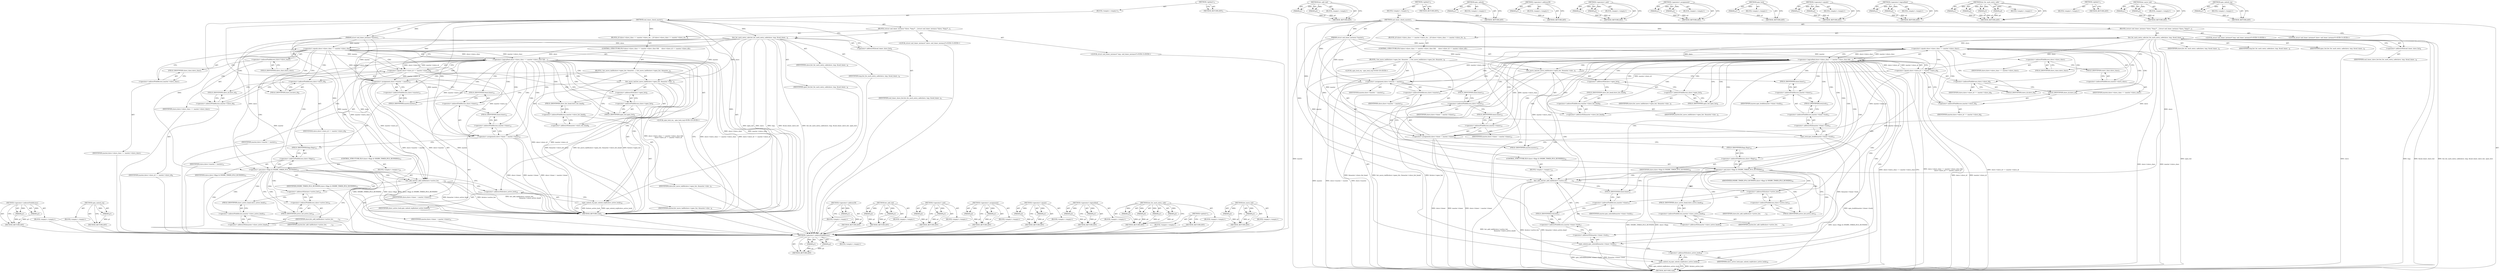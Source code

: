 digraph "spin_unlock_irq" {
vulnerable_118 [label=<(METHOD,&lt;operator&gt;.indirectFieldAccess)>];
vulnerable_119 [label=<(PARAM,p1)>];
vulnerable_120 [label=<(PARAM,p2)>];
vulnerable_121 [label=<(BLOCK,&lt;empty&gt;,&lt;empty&gt;)>];
vulnerable_122 [label=<(METHOD_RETURN,ANY)>];
vulnerable_143 [label=<(METHOD,spin_unlock_irq)>];
vulnerable_144 [label=<(PARAM,p1)>];
vulnerable_145 [label=<(BLOCK,&lt;empty&gt;,&lt;empty&gt;)>];
vulnerable_146 [label=<(METHOD_RETURN,ANY)>];
vulnerable_6 [label=<(METHOD,&lt;global&gt;)<SUB>1</SUB>>];
vulnerable_7 [label=<(BLOCK,&lt;empty&gt;,&lt;empty&gt;)<SUB>1</SUB>>];
vulnerable_8 [label=<(METHOD,snd_timer_check_master)<SUB>1</SUB>>];
vulnerable_9 [label=<(PARAM,struct snd_timer_instance *master)<SUB>1</SUB>>];
vulnerable_10 [label=<(BLOCK,{
	struct snd_timer_instance *slave, *tmp;

	/*...,{
	struct snd_timer_instance *slave, *tmp;

	/*...)<SUB>2</SUB>>];
vulnerable_11 [label="<(LOCAL,struct snd_timer_instance* slave: snd_timer_instance*)<SUB>3</SUB>>"];
vulnerable_12 [label="<(LOCAL,struct snd_timer_instance* tmp: snd_timer_instance*)<SUB>3</SUB>>"];
vulnerable_13 [label=<(list_for_each_entry_safe,list_for_each_entry_safe(slave, tmp, &amp;snd_timer...)<SUB>6</SUB>>];
vulnerable_14 [label=<(IDENTIFIER,slave,list_for_each_entry_safe(slave, tmp, &amp;snd_timer...)<SUB>6</SUB>>];
vulnerable_15 [label=<(IDENTIFIER,tmp,list_for_each_entry_safe(slave, tmp, &amp;snd_timer...)<SUB>6</SUB>>];
vulnerable_16 [label=<(&lt;operator&gt;.addressOf,&amp;snd_timer_slave_list)<SUB>6</SUB>>];
vulnerable_17 [label=<(IDENTIFIER,snd_timer_slave_list,list_for_each_entry_safe(slave, tmp, &amp;snd_timer...)<SUB>6</SUB>>];
vulnerable_18 [label=<(IDENTIFIER,open_list,list_for_each_entry_safe(slave, tmp, &amp;snd_timer...)<SUB>6</SUB>>];
vulnerable_19 [label=<(BLOCK,{
		if (slave-&gt;slave_class == master-&gt;slave_cla...,{
		if (slave-&gt;slave_class == master-&gt;slave_cla...)<SUB>6</SUB>>];
vulnerable_20 [label=<(CONTROL_STRUCTURE,IF,if (slave-&gt;slave_class == master-&gt;slave_class &amp;&amp;
 		    slave-&gt;slave_id == master-&gt;slave_id))<SUB>7</SUB>>];
vulnerable_21 [label=<(&lt;operator&gt;.logicalAnd,slave-&gt;slave_class == master-&gt;slave_class &amp;&amp;
 	...)<SUB>7</SUB>>];
vulnerable_22 [label=<(&lt;operator&gt;.equals,slave-&gt;slave_class == master-&gt;slave_class)<SUB>7</SUB>>];
vulnerable_23 [label=<(&lt;operator&gt;.indirectFieldAccess,slave-&gt;slave_class)<SUB>7</SUB>>];
vulnerable_24 [label=<(IDENTIFIER,slave,slave-&gt;slave_class == master-&gt;slave_class)<SUB>7</SUB>>];
vulnerable_25 [label=<(FIELD_IDENTIFIER,slave_class,slave_class)<SUB>7</SUB>>];
vulnerable_26 [label=<(&lt;operator&gt;.indirectFieldAccess,master-&gt;slave_class)<SUB>7</SUB>>];
vulnerable_27 [label=<(IDENTIFIER,master,slave-&gt;slave_class == master-&gt;slave_class)<SUB>7</SUB>>];
vulnerable_28 [label=<(FIELD_IDENTIFIER,slave_class,slave_class)<SUB>7</SUB>>];
vulnerable_29 [label=<(&lt;operator&gt;.equals,slave-&gt;slave_id == master-&gt;slave_id)<SUB>8</SUB>>];
vulnerable_30 [label=<(&lt;operator&gt;.indirectFieldAccess,slave-&gt;slave_id)<SUB>8</SUB>>];
vulnerable_31 [label=<(IDENTIFIER,slave,slave-&gt;slave_id == master-&gt;slave_id)<SUB>8</SUB>>];
vulnerable_32 [label=<(FIELD_IDENTIFIER,slave_id,slave_id)<SUB>8</SUB>>];
vulnerable_33 [label=<(&lt;operator&gt;.indirectFieldAccess,master-&gt;slave_id)<SUB>8</SUB>>];
vulnerable_34 [label=<(IDENTIFIER,master,slave-&gt;slave_id == master-&gt;slave_id)<SUB>8</SUB>>];
vulnerable_35 [label=<(FIELD_IDENTIFIER,slave_id,slave_id)<SUB>8</SUB>>];
vulnerable_36 [label=<(BLOCK,{
 			list_move_tail(&amp;slave-&gt;open_list, &amp;master...,{
 			list_move_tail(&amp;slave-&gt;open_list, &amp;master...)<SUB>8</SUB>>];
vulnerable_37 [label=<(list_move_tail,list_move_tail(&amp;slave-&gt;open_list, &amp;master-&gt;slav...)<SUB>9</SUB>>];
vulnerable_38 [label=<(&lt;operator&gt;.addressOf,&amp;slave-&gt;open_list)<SUB>9</SUB>>];
vulnerable_39 [label=<(&lt;operator&gt;.indirectFieldAccess,slave-&gt;open_list)<SUB>9</SUB>>];
vulnerable_40 [label=<(IDENTIFIER,slave,list_move_tail(&amp;slave-&gt;open_list, &amp;master-&gt;slav...)<SUB>9</SUB>>];
vulnerable_41 [label=<(FIELD_IDENTIFIER,open_list,open_list)<SUB>9</SUB>>];
vulnerable_42 [label=<(&lt;operator&gt;.addressOf,&amp;master-&gt;slave_list_head)<SUB>9</SUB>>];
vulnerable_43 [label=<(&lt;operator&gt;.indirectFieldAccess,master-&gt;slave_list_head)<SUB>9</SUB>>];
vulnerable_44 [label=<(IDENTIFIER,master,list_move_tail(&amp;slave-&gt;open_list, &amp;master-&gt;slav...)<SUB>9</SUB>>];
vulnerable_45 [label=<(FIELD_IDENTIFIER,slave_list_head,slave_list_head)<SUB>9</SUB>>];
vulnerable_46 [label="<(LOCAL,spin_lock_irq : spin_lock_irq)<SUB>10</SUB>>"];
vulnerable_47 [label=<(&lt;operator&gt;.assignment,slave-&gt;master = master)<SUB>11</SUB>>];
vulnerable_48 [label=<(&lt;operator&gt;.indirectFieldAccess,slave-&gt;master)<SUB>11</SUB>>];
vulnerable_49 [label=<(IDENTIFIER,slave,slave-&gt;master = master)<SUB>11</SUB>>];
vulnerable_50 [label=<(FIELD_IDENTIFIER,master,master)<SUB>11</SUB>>];
vulnerable_51 [label=<(IDENTIFIER,master,slave-&gt;master = master)<SUB>11</SUB>>];
vulnerable_52 [label=<(&lt;operator&gt;.assignment,slave-&gt;timer = master-&gt;timer)<SUB>12</SUB>>];
vulnerable_53 [label=<(&lt;operator&gt;.indirectFieldAccess,slave-&gt;timer)<SUB>12</SUB>>];
vulnerable_54 [label=<(IDENTIFIER,slave,slave-&gt;timer = master-&gt;timer)<SUB>12</SUB>>];
vulnerable_55 [label=<(FIELD_IDENTIFIER,timer,timer)<SUB>12</SUB>>];
vulnerable_56 [label=<(&lt;operator&gt;.indirectFieldAccess,master-&gt;timer)<SUB>12</SUB>>];
vulnerable_57 [label=<(IDENTIFIER,master,slave-&gt;timer = master-&gt;timer)<SUB>12</SUB>>];
vulnerable_58 [label=<(FIELD_IDENTIFIER,timer,timer)<SUB>12</SUB>>];
vulnerable_59 [label=<(CONTROL_STRUCTURE,IF,if (slave-&gt;flags &amp; SNDRV_TIMER_IFLG_RUNNING))<SUB>13</SUB>>];
vulnerable_60 [label=<(&lt;operator&gt;.and,slave-&gt;flags &amp; SNDRV_TIMER_IFLG_RUNNING)<SUB>13</SUB>>];
vulnerable_61 [label=<(&lt;operator&gt;.indirectFieldAccess,slave-&gt;flags)<SUB>13</SUB>>];
vulnerable_62 [label=<(IDENTIFIER,slave,slave-&gt;flags &amp; SNDRV_TIMER_IFLG_RUNNING)<SUB>13</SUB>>];
vulnerable_63 [label=<(FIELD_IDENTIFIER,flags,flags)<SUB>13</SUB>>];
vulnerable_64 [label=<(IDENTIFIER,SNDRV_TIMER_IFLG_RUNNING,slave-&gt;flags &amp; SNDRV_TIMER_IFLG_RUNNING)<SUB>13</SUB>>];
vulnerable_65 [label=<(BLOCK,&lt;empty&gt;,&lt;empty&gt;)<SUB>14</SUB>>];
vulnerable_66 [label=<(list_add_tail,list_add_tail(&amp;slave-&gt;active_list,
 					      ...)<SUB>14</SUB>>];
vulnerable_67 [label=<(&lt;operator&gt;.addressOf,&amp;slave-&gt;active_list)<SUB>14</SUB>>];
vulnerable_68 [label=<(&lt;operator&gt;.indirectFieldAccess,slave-&gt;active_list)<SUB>14</SUB>>];
vulnerable_69 [label=<(IDENTIFIER,slave,list_add_tail(&amp;slave-&gt;active_list,
 					      ...)<SUB>14</SUB>>];
vulnerable_70 [label=<(FIELD_IDENTIFIER,active_list,active_list)<SUB>14</SUB>>];
vulnerable_71 [label=<(&lt;operator&gt;.addressOf,&amp;master-&gt;slave_active_head)<SUB>15</SUB>>];
vulnerable_72 [label=<(&lt;operator&gt;.indirectFieldAccess,master-&gt;slave_active_head)<SUB>15</SUB>>];
vulnerable_73 [label=<(IDENTIFIER,master,list_add_tail(&amp;slave-&gt;active_list,
 					      ...)<SUB>15</SUB>>];
vulnerable_74 [label=<(FIELD_IDENTIFIER,slave_active_head,slave_active_head)<SUB>15</SUB>>];
vulnerable_75 [label=<(spin_unlock_irq,spin_unlock_irq(&amp;slave_active_lock))<SUB>16</SUB>>];
vulnerable_76 [label=<(&lt;operator&gt;.addressOf,&amp;slave_active_lock)<SUB>16</SUB>>];
vulnerable_77 [label=<(IDENTIFIER,slave_active_lock,spin_unlock_irq(&amp;slave_active_lock))<SUB>16</SUB>>];
vulnerable_78 [label=<(METHOD_RETURN,void)<SUB>1</SUB>>];
vulnerable_80 [label=<(METHOD_RETURN,ANY)<SUB>1</SUB>>];
vulnerable_104 [label=<(METHOD,&lt;operator&gt;.addressOf)>];
vulnerable_105 [label=<(PARAM,p1)>];
vulnerable_106 [label=<(BLOCK,&lt;empty&gt;,&lt;empty&gt;)>];
vulnerable_107 [label=<(METHOD_RETURN,ANY)>];
vulnerable_138 [label=<(METHOD,list_add_tail)>];
vulnerable_139 [label=<(PARAM,p1)>];
vulnerable_140 [label=<(PARAM,p2)>];
vulnerable_141 [label=<(BLOCK,&lt;empty&gt;,&lt;empty&gt;)>];
vulnerable_142 [label=<(METHOD_RETURN,ANY)>];
vulnerable_133 [label=<(METHOD,&lt;operator&gt;.and)>];
vulnerable_134 [label=<(PARAM,p1)>];
vulnerable_135 [label=<(PARAM,p2)>];
vulnerable_136 [label=<(BLOCK,&lt;empty&gt;,&lt;empty&gt;)>];
vulnerable_137 [label=<(METHOD_RETURN,ANY)>];
vulnerable_128 [label=<(METHOD,&lt;operator&gt;.assignment)>];
vulnerable_129 [label=<(PARAM,p1)>];
vulnerable_130 [label=<(PARAM,p2)>];
vulnerable_131 [label=<(BLOCK,&lt;empty&gt;,&lt;empty&gt;)>];
vulnerable_132 [label=<(METHOD_RETURN,ANY)>];
vulnerable_113 [label=<(METHOD,&lt;operator&gt;.equals)>];
vulnerable_114 [label=<(PARAM,p1)>];
vulnerable_115 [label=<(PARAM,p2)>];
vulnerable_116 [label=<(BLOCK,&lt;empty&gt;,&lt;empty&gt;)>];
vulnerable_117 [label=<(METHOD_RETURN,ANY)>];
vulnerable_108 [label=<(METHOD,&lt;operator&gt;.logicalAnd)>];
vulnerable_109 [label=<(PARAM,p1)>];
vulnerable_110 [label=<(PARAM,p2)>];
vulnerable_111 [label=<(BLOCK,&lt;empty&gt;,&lt;empty&gt;)>];
vulnerable_112 [label=<(METHOD_RETURN,ANY)>];
vulnerable_97 [label=<(METHOD,list_for_each_entry_safe)>];
vulnerable_98 [label=<(PARAM,p1)>];
vulnerable_99 [label=<(PARAM,p2)>];
vulnerable_100 [label=<(PARAM,p3)>];
vulnerable_101 [label=<(PARAM,p4)>];
vulnerable_102 [label=<(BLOCK,&lt;empty&gt;,&lt;empty&gt;)>];
vulnerable_103 [label=<(METHOD_RETURN,ANY)>];
vulnerable_91 [label=<(METHOD,&lt;global&gt;)<SUB>1</SUB>>];
vulnerable_92 [label=<(BLOCK,&lt;empty&gt;,&lt;empty&gt;)>];
vulnerable_93 [label=<(METHOD_RETURN,ANY)>];
vulnerable_123 [label=<(METHOD,list_move_tail)>];
vulnerable_124 [label=<(PARAM,p1)>];
vulnerable_125 [label=<(PARAM,p2)>];
vulnerable_126 [label=<(BLOCK,&lt;empty&gt;,&lt;empty&gt;)>];
vulnerable_127 [label=<(METHOD_RETURN,ANY)>];
fixed_132 [label=<(METHOD,&lt;operator&gt;.indirectFieldAccess)>];
fixed_133 [label=<(PARAM,p1)>];
fixed_134 [label=<(PARAM,p2)>];
fixed_135 [label=<(BLOCK,&lt;empty&gt;,&lt;empty&gt;)>];
fixed_136 [label=<(METHOD_RETURN,ANY)>];
fixed_156 [label=<(METHOD,list_add_tail)>];
fixed_157 [label=<(PARAM,p1)>];
fixed_158 [label=<(PARAM,p2)>];
fixed_159 [label=<(BLOCK,&lt;empty&gt;,&lt;empty&gt;)>];
fixed_160 [label=<(METHOD_RETURN,ANY)>];
fixed_6 [label=<(METHOD,&lt;global&gt;)<SUB>1</SUB>>];
fixed_7 [label=<(BLOCK,&lt;empty&gt;,&lt;empty&gt;)<SUB>1</SUB>>];
fixed_8 [label=<(METHOD,snd_timer_check_master)<SUB>1</SUB>>];
fixed_9 [label=<(PARAM,struct snd_timer_instance *master)<SUB>1</SUB>>];
fixed_10 [label=<(BLOCK,{
	struct snd_timer_instance *slave, *tmp;

	/*...,{
	struct snd_timer_instance *slave, *tmp;

	/*...)<SUB>2</SUB>>];
fixed_11 [label="<(LOCAL,struct snd_timer_instance* slave: snd_timer_instance*)<SUB>3</SUB>>"];
fixed_12 [label="<(LOCAL,struct snd_timer_instance* tmp: snd_timer_instance*)<SUB>3</SUB>>"];
fixed_13 [label=<(list_for_each_entry_safe,list_for_each_entry_safe(slave, tmp, &amp;snd_timer...)<SUB>6</SUB>>];
fixed_14 [label=<(IDENTIFIER,slave,list_for_each_entry_safe(slave, tmp, &amp;snd_timer...)<SUB>6</SUB>>];
fixed_15 [label=<(IDENTIFIER,tmp,list_for_each_entry_safe(slave, tmp, &amp;snd_timer...)<SUB>6</SUB>>];
fixed_16 [label=<(&lt;operator&gt;.addressOf,&amp;snd_timer_slave_list)<SUB>6</SUB>>];
fixed_17 [label=<(IDENTIFIER,snd_timer_slave_list,list_for_each_entry_safe(slave, tmp, &amp;snd_timer...)<SUB>6</SUB>>];
fixed_18 [label=<(IDENTIFIER,open_list,list_for_each_entry_safe(slave, tmp, &amp;snd_timer...)<SUB>6</SUB>>];
fixed_19 [label=<(BLOCK,{
		if (slave-&gt;slave_class == master-&gt;slave_cla...,{
		if (slave-&gt;slave_class == master-&gt;slave_cla...)<SUB>6</SUB>>];
fixed_20 [label=<(CONTROL_STRUCTURE,IF,if (slave-&gt;slave_class == master-&gt;slave_class &amp;&amp;
 		    slave-&gt;slave_id == master-&gt;slave_id))<SUB>7</SUB>>];
fixed_21 [label=<(&lt;operator&gt;.logicalAnd,slave-&gt;slave_class == master-&gt;slave_class &amp;&amp;
 	...)<SUB>7</SUB>>];
fixed_22 [label=<(&lt;operator&gt;.equals,slave-&gt;slave_class == master-&gt;slave_class)<SUB>7</SUB>>];
fixed_23 [label=<(&lt;operator&gt;.indirectFieldAccess,slave-&gt;slave_class)<SUB>7</SUB>>];
fixed_24 [label=<(IDENTIFIER,slave,slave-&gt;slave_class == master-&gt;slave_class)<SUB>7</SUB>>];
fixed_25 [label=<(FIELD_IDENTIFIER,slave_class,slave_class)<SUB>7</SUB>>];
fixed_26 [label=<(&lt;operator&gt;.indirectFieldAccess,master-&gt;slave_class)<SUB>7</SUB>>];
fixed_27 [label=<(IDENTIFIER,master,slave-&gt;slave_class == master-&gt;slave_class)<SUB>7</SUB>>];
fixed_28 [label=<(FIELD_IDENTIFIER,slave_class,slave_class)<SUB>7</SUB>>];
fixed_29 [label=<(&lt;operator&gt;.equals,slave-&gt;slave_id == master-&gt;slave_id)<SUB>8</SUB>>];
fixed_30 [label=<(&lt;operator&gt;.indirectFieldAccess,slave-&gt;slave_id)<SUB>8</SUB>>];
fixed_31 [label=<(IDENTIFIER,slave,slave-&gt;slave_id == master-&gt;slave_id)<SUB>8</SUB>>];
fixed_32 [label=<(FIELD_IDENTIFIER,slave_id,slave_id)<SUB>8</SUB>>];
fixed_33 [label=<(&lt;operator&gt;.indirectFieldAccess,master-&gt;slave_id)<SUB>8</SUB>>];
fixed_34 [label=<(IDENTIFIER,master,slave-&gt;slave_id == master-&gt;slave_id)<SUB>8</SUB>>];
fixed_35 [label=<(FIELD_IDENTIFIER,slave_id,slave_id)<SUB>8</SUB>>];
fixed_36 [label=<(BLOCK,{
 			list_move_tail(&amp;slave-&gt;open_list, &amp;master...,{
 			list_move_tail(&amp;slave-&gt;open_list, &amp;master...)<SUB>8</SUB>>];
fixed_37 [label=<(list_move_tail,list_move_tail(&amp;slave-&gt;open_list, &amp;master-&gt;slav...)<SUB>9</SUB>>];
fixed_38 [label=<(&lt;operator&gt;.addressOf,&amp;slave-&gt;open_list)<SUB>9</SUB>>];
fixed_39 [label=<(&lt;operator&gt;.indirectFieldAccess,slave-&gt;open_list)<SUB>9</SUB>>];
fixed_40 [label=<(IDENTIFIER,slave,list_move_tail(&amp;slave-&gt;open_list, &amp;master-&gt;slav...)<SUB>9</SUB>>];
fixed_41 [label=<(FIELD_IDENTIFIER,open_list,open_list)<SUB>9</SUB>>];
fixed_42 [label=<(&lt;operator&gt;.addressOf,&amp;master-&gt;slave_list_head)<SUB>9</SUB>>];
fixed_43 [label=<(&lt;operator&gt;.indirectFieldAccess,master-&gt;slave_list_head)<SUB>9</SUB>>];
fixed_44 [label=<(IDENTIFIER,master,list_move_tail(&amp;slave-&gt;open_list, &amp;master-&gt;slav...)<SUB>9</SUB>>];
fixed_45 [label=<(FIELD_IDENTIFIER,slave_list_head,slave_list_head)<SUB>9</SUB>>];
fixed_46 [label="<(LOCAL,spin_lock_irq : spin_lock_irq)<SUB>10</SUB>>"];
fixed_47 [label=<(spin_lock,spin_lock(&amp;master-&gt;timer-&gt;lock))<SUB>11</SUB>>];
fixed_48 [label=<(&lt;operator&gt;.addressOf,&amp;master-&gt;timer-&gt;lock)<SUB>11</SUB>>];
fixed_49 [label=<(&lt;operator&gt;.indirectFieldAccess,master-&gt;timer-&gt;lock)<SUB>11</SUB>>];
fixed_50 [label=<(&lt;operator&gt;.indirectFieldAccess,master-&gt;timer)<SUB>11</SUB>>];
fixed_51 [label=<(IDENTIFIER,master,spin_lock(&amp;master-&gt;timer-&gt;lock))<SUB>11</SUB>>];
fixed_52 [label=<(FIELD_IDENTIFIER,timer,timer)<SUB>11</SUB>>];
fixed_53 [label=<(FIELD_IDENTIFIER,lock,lock)<SUB>11</SUB>>];
fixed_54 [label=<(&lt;operator&gt;.assignment,slave-&gt;master = master)<SUB>12</SUB>>];
fixed_55 [label=<(&lt;operator&gt;.indirectFieldAccess,slave-&gt;master)<SUB>12</SUB>>];
fixed_56 [label=<(IDENTIFIER,slave,slave-&gt;master = master)<SUB>12</SUB>>];
fixed_57 [label=<(FIELD_IDENTIFIER,master,master)<SUB>12</SUB>>];
fixed_58 [label=<(IDENTIFIER,master,slave-&gt;master = master)<SUB>12</SUB>>];
fixed_59 [label=<(&lt;operator&gt;.assignment,slave-&gt;timer = master-&gt;timer)<SUB>13</SUB>>];
fixed_60 [label=<(&lt;operator&gt;.indirectFieldAccess,slave-&gt;timer)<SUB>13</SUB>>];
fixed_61 [label=<(IDENTIFIER,slave,slave-&gt;timer = master-&gt;timer)<SUB>13</SUB>>];
fixed_62 [label=<(FIELD_IDENTIFIER,timer,timer)<SUB>13</SUB>>];
fixed_63 [label=<(&lt;operator&gt;.indirectFieldAccess,master-&gt;timer)<SUB>13</SUB>>];
fixed_64 [label=<(IDENTIFIER,master,slave-&gt;timer = master-&gt;timer)<SUB>13</SUB>>];
fixed_65 [label=<(FIELD_IDENTIFIER,timer,timer)<SUB>13</SUB>>];
fixed_66 [label=<(CONTROL_STRUCTURE,IF,if (slave-&gt;flags &amp; SNDRV_TIMER_IFLG_RUNNING))<SUB>14</SUB>>];
fixed_67 [label=<(&lt;operator&gt;.and,slave-&gt;flags &amp; SNDRV_TIMER_IFLG_RUNNING)<SUB>14</SUB>>];
fixed_68 [label=<(&lt;operator&gt;.indirectFieldAccess,slave-&gt;flags)<SUB>14</SUB>>];
fixed_69 [label=<(IDENTIFIER,slave,slave-&gt;flags &amp; SNDRV_TIMER_IFLG_RUNNING)<SUB>14</SUB>>];
fixed_70 [label=<(FIELD_IDENTIFIER,flags,flags)<SUB>14</SUB>>];
fixed_71 [label=<(IDENTIFIER,SNDRV_TIMER_IFLG_RUNNING,slave-&gt;flags &amp; SNDRV_TIMER_IFLG_RUNNING)<SUB>14</SUB>>];
fixed_72 [label=<(BLOCK,&lt;empty&gt;,&lt;empty&gt;)<SUB>15</SUB>>];
fixed_73 [label=<(list_add_tail,list_add_tail(&amp;slave-&gt;active_list,
 					      ...)<SUB>15</SUB>>];
fixed_74 [label=<(&lt;operator&gt;.addressOf,&amp;slave-&gt;active_list)<SUB>15</SUB>>];
fixed_75 [label=<(&lt;operator&gt;.indirectFieldAccess,slave-&gt;active_list)<SUB>15</SUB>>];
fixed_76 [label=<(IDENTIFIER,slave,list_add_tail(&amp;slave-&gt;active_list,
 					      ...)<SUB>15</SUB>>];
fixed_77 [label=<(FIELD_IDENTIFIER,active_list,active_list)<SUB>15</SUB>>];
fixed_78 [label=<(&lt;operator&gt;.addressOf,&amp;master-&gt;slave_active_head)<SUB>16</SUB>>];
fixed_79 [label=<(&lt;operator&gt;.indirectFieldAccess,master-&gt;slave_active_head)<SUB>16</SUB>>];
fixed_80 [label=<(IDENTIFIER,master,list_add_tail(&amp;slave-&gt;active_list,
 					      ...)<SUB>16</SUB>>];
fixed_81 [label=<(FIELD_IDENTIFIER,slave_active_head,slave_active_head)<SUB>16</SUB>>];
fixed_82 [label=<(spin_unlock,spin_unlock(&amp;master-&gt;timer-&gt;lock))<SUB>17</SUB>>];
fixed_83 [label=<(&lt;operator&gt;.addressOf,&amp;master-&gt;timer-&gt;lock)<SUB>17</SUB>>];
fixed_84 [label=<(&lt;operator&gt;.indirectFieldAccess,master-&gt;timer-&gt;lock)<SUB>17</SUB>>];
fixed_85 [label=<(&lt;operator&gt;.indirectFieldAccess,master-&gt;timer)<SUB>17</SUB>>];
fixed_86 [label=<(IDENTIFIER,master,spin_unlock(&amp;master-&gt;timer-&gt;lock))<SUB>17</SUB>>];
fixed_87 [label=<(FIELD_IDENTIFIER,timer,timer)<SUB>17</SUB>>];
fixed_88 [label=<(FIELD_IDENTIFIER,lock,lock)<SUB>17</SUB>>];
fixed_89 [label=<(spin_unlock_irq,spin_unlock_irq(&amp;slave_active_lock))<SUB>18</SUB>>];
fixed_90 [label=<(&lt;operator&gt;.addressOf,&amp;slave_active_lock)<SUB>18</SUB>>];
fixed_91 [label=<(IDENTIFIER,slave_active_lock,spin_unlock_irq(&amp;slave_active_lock))<SUB>18</SUB>>];
fixed_92 [label=<(METHOD_RETURN,void)<SUB>1</SUB>>];
fixed_94 [label=<(METHOD_RETURN,ANY)<SUB>1</SUB>>];
fixed_161 [label=<(METHOD,spin_unlock)>];
fixed_162 [label=<(PARAM,p1)>];
fixed_163 [label=<(BLOCK,&lt;empty&gt;,&lt;empty&gt;)>];
fixed_164 [label=<(METHOD_RETURN,ANY)>];
fixed_118 [label=<(METHOD,&lt;operator&gt;.addressOf)>];
fixed_119 [label=<(PARAM,p1)>];
fixed_120 [label=<(BLOCK,&lt;empty&gt;,&lt;empty&gt;)>];
fixed_121 [label=<(METHOD_RETURN,ANY)>];
fixed_151 [label=<(METHOD,&lt;operator&gt;.and)>];
fixed_152 [label=<(PARAM,p1)>];
fixed_153 [label=<(PARAM,p2)>];
fixed_154 [label=<(BLOCK,&lt;empty&gt;,&lt;empty&gt;)>];
fixed_155 [label=<(METHOD_RETURN,ANY)>];
fixed_146 [label=<(METHOD,&lt;operator&gt;.assignment)>];
fixed_147 [label=<(PARAM,p1)>];
fixed_148 [label=<(PARAM,p2)>];
fixed_149 [label=<(BLOCK,&lt;empty&gt;,&lt;empty&gt;)>];
fixed_150 [label=<(METHOD_RETURN,ANY)>];
fixed_142 [label=<(METHOD,spin_lock)>];
fixed_143 [label=<(PARAM,p1)>];
fixed_144 [label=<(BLOCK,&lt;empty&gt;,&lt;empty&gt;)>];
fixed_145 [label=<(METHOD_RETURN,ANY)>];
fixed_127 [label=<(METHOD,&lt;operator&gt;.equals)>];
fixed_128 [label=<(PARAM,p1)>];
fixed_129 [label=<(PARAM,p2)>];
fixed_130 [label=<(BLOCK,&lt;empty&gt;,&lt;empty&gt;)>];
fixed_131 [label=<(METHOD_RETURN,ANY)>];
fixed_122 [label=<(METHOD,&lt;operator&gt;.logicalAnd)>];
fixed_123 [label=<(PARAM,p1)>];
fixed_124 [label=<(PARAM,p2)>];
fixed_125 [label=<(BLOCK,&lt;empty&gt;,&lt;empty&gt;)>];
fixed_126 [label=<(METHOD_RETURN,ANY)>];
fixed_111 [label=<(METHOD,list_for_each_entry_safe)>];
fixed_112 [label=<(PARAM,p1)>];
fixed_113 [label=<(PARAM,p2)>];
fixed_114 [label=<(PARAM,p3)>];
fixed_115 [label=<(PARAM,p4)>];
fixed_116 [label=<(BLOCK,&lt;empty&gt;,&lt;empty&gt;)>];
fixed_117 [label=<(METHOD_RETURN,ANY)>];
fixed_105 [label=<(METHOD,&lt;global&gt;)<SUB>1</SUB>>];
fixed_106 [label=<(BLOCK,&lt;empty&gt;,&lt;empty&gt;)>];
fixed_107 [label=<(METHOD_RETURN,ANY)>];
fixed_137 [label=<(METHOD,list_move_tail)>];
fixed_138 [label=<(PARAM,p1)>];
fixed_139 [label=<(PARAM,p2)>];
fixed_140 [label=<(BLOCK,&lt;empty&gt;,&lt;empty&gt;)>];
fixed_141 [label=<(METHOD_RETURN,ANY)>];
fixed_165 [label=<(METHOD,spin_unlock_irq)>];
fixed_166 [label=<(PARAM,p1)>];
fixed_167 [label=<(BLOCK,&lt;empty&gt;,&lt;empty&gt;)>];
fixed_168 [label=<(METHOD_RETURN,ANY)>];
vulnerable_118 -> vulnerable_119  [key=0, label="AST: "];
vulnerable_118 -> vulnerable_119  [key=1, label="DDG: "];
vulnerable_118 -> vulnerable_121  [key=0, label="AST: "];
vulnerable_118 -> vulnerable_120  [key=0, label="AST: "];
vulnerable_118 -> vulnerable_120  [key=1, label="DDG: "];
vulnerable_118 -> vulnerable_122  [key=0, label="AST: "];
vulnerable_118 -> vulnerable_122  [key=1, label="CFG: "];
vulnerable_119 -> vulnerable_122  [key=0, label="DDG: p1"];
vulnerable_120 -> vulnerable_122  [key=0, label="DDG: p2"];
vulnerable_121 -> fixed_132  [key=0];
vulnerable_122 -> fixed_132  [key=0];
vulnerable_143 -> vulnerable_144  [key=0, label="AST: "];
vulnerable_143 -> vulnerable_144  [key=1, label="DDG: "];
vulnerable_143 -> vulnerable_145  [key=0, label="AST: "];
vulnerable_143 -> vulnerable_146  [key=0, label="AST: "];
vulnerable_143 -> vulnerable_146  [key=1, label="CFG: "];
vulnerable_144 -> vulnerable_146  [key=0, label="DDG: p1"];
vulnerable_145 -> fixed_132  [key=0];
vulnerable_146 -> fixed_132  [key=0];
vulnerable_6 -> vulnerable_7  [key=0, label="AST: "];
vulnerable_6 -> vulnerable_80  [key=0, label="AST: "];
vulnerable_6 -> vulnerable_80  [key=1, label="CFG: "];
vulnerable_7 -> vulnerable_8  [key=0, label="AST: "];
vulnerable_8 -> vulnerable_9  [key=0, label="AST: "];
vulnerable_8 -> vulnerable_9  [key=1, label="DDG: "];
vulnerable_8 -> vulnerable_10  [key=0, label="AST: "];
vulnerable_8 -> vulnerable_78  [key=0, label="AST: "];
vulnerable_8 -> vulnerable_16  [key=0, label="CFG: "];
vulnerable_8 -> vulnerable_19  [key=0, label="DDG: "];
vulnerable_8 -> vulnerable_13  [key=0, label="DDG: "];
vulnerable_8 -> vulnerable_47  [key=0, label="DDG: "];
vulnerable_8 -> vulnerable_52  [key=0, label="DDG: "];
vulnerable_8 -> vulnerable_75  [key=0, label="DDG: "];
vulnerable_8 -> vulnerable_60  [key=0, label="DDG: "];
vulnerable_8 -> vulnerable_66  [key=0, label="DDG: "];
vulnerable_9 -> vulnerable_78  [key=0, label="DDG: master"];
vulnerable_9 -> vulnerable_47  [key=0, label="DDG: master"];
vulnerable_9 -> vulnerable_52  [key=0, label="DDG: master"];
vulnerable_9 -> vulnerable_22  [key=0, label="DDG: master"];
vulnerable_9 -> vulnerable_29  [key=0, label="DDG: master"];
vulnerable_9 -> vulnerable_37  [key=0, label="DDG: master"];
vulnerable_9 -> vulnerable_66  [key=0, label="DDG: master"];
vulnerable_10 -> vulnerable_11  [key=0, label="AST: "];
vulnerable_10 -> vulnerable_12  [key=0, label="AST: "];
vulnerable_10 -> vulnerable_13  [key=0, label="AST: "];
vulnerable_10 -> vulnerable_19  [key=0, label="AST: "];
vulnerable_11 -> fixed_132  [key=0];
vulnerable_12 -> fixed_132  [key=0];
vulnerable_13 -> vulnerable_14  [key=0, label="AST: "];
vulnerable_13 -> vulnerable_15  [key=0, label="AST: "];
vulnerable_13 -> vulnerable_16  [key=0, label="AST: "];
vulnerable_13 -> vulnerable_18  [key=0, label="AST: "];
vulnerable_13 -> vulnerable_25  [key=0, label="CFG: "];
vulnerable_13 -> vulnerable_78  [key=0, label="DDG: slave"];
vulnerable_13 -> vulnerable_78  [key=1, label="DDG: tmp"];
vulnerable_13 -> vulnerable_78  [key=2, label="DDG: &amp;snd_timer_slave_list"];
vulnerable_13 -> vulnerable_78  [key=3, label="DDG: list_for_each_entry_safe(slave, tmp, &amp;snd_timer_slave_list, open_list)"];
vulnerable_13 -> vulnerable_78  [key=4, label="DDG: open_list"];
vulnerable_13 -> vulnerable_22  [key=0, label="DDG: slave"];
vulnerable_13 -> vulnerable_29  [key=0, label="DDG: slave"];
vulnerable_13 -> vulnerable_37  [key=0, label="DDG: slave"];
vulnerable_13 -> vulnerable_60  [key=0, label="DDG: slave"];
vulnerable_13 -> vulnerable_66  [key=0, label="DDG: slave"];
vulnerable_14 -> fixed_132  [key=0];
vulnerable_15 -> fixed_132  [key=0];
vulnerable_16 -> vulnerable_17  [key=0, label="AST: "];
vulnerable_16 -> vulnerable_13  [key=0, label="CFG: "];
vulnerable_17 -> fixed_132  [key=0];
vulnerable_18 -> fixed_132  [key=0];
vulnerable_19 -> vulnerable_20  [key=0, label="AST: "];
vulnerable_20 -> vulnerable_21  [key=0, label="AST: "];
vulnerable_20 -> vulnerable_36  [key=0, label="AST: "];
vulnerable_21 -> vulnerable_22  [key=0, label="AST: "];
vulnerable_21 -> vulnerable_29  [key=0, label="AST: "];
vulnerable_21 -> vulnerable_41  [key=0, label="CFG: "];
vulnerable_21 -> vulnerable_41  [key=1, label="CDG: "];
vulnerable_21 -> vulnerable_78  [key=0, label="CFG: "];
vulnerable_21 -> vulnerable_78  [key=1, label="DDG: slave-&gt;slave_class == master-&gt;slave_class"];
vulnerable_21 -> vulnerable_78  [key=2, label="DDG: slave-&gt;slave_id == master-&gt;slave_id"];
vulnerable_21 -> vulnerable_78  [key=3, label="DDG: slave-&gt;slave_class == master-&gt;slave_class &amp;&amp;
 		    slave-&gt;slave_id == master-&gt;slave_id"];
vulnerable_21 -> vulnerable_47  [key=0, label="CDG: "];
vulnerable_21 -> vulnerable_48  [key=0, label="CDG: "];
vulnerable_21 -> vulnerable_58  [key=0, label="CDG: "];
vulnerable_21 -> vulnerable_60  [key=0, label="CDG: "];
vulnerable_21 -> vulnerable_61  [key=0, label="CDG: "];
vulnerable_21 -> vulnerable_42  [key=0, label="CDG: "];
vulnerable_21 -> vulnerable_75  [key=0, label="CDG: "];
vulnerable_21 -> vulnerable_52  [key=0, label="CDG: "];
vulnerable_21 -> vulnerable_37  [key=0, label="CDG: "];
vulnerable_21 -> vulnerable_53  [key=0, label="CDG: "];
vulnerable_21 -> vulnerable_38  [key=0, label="CDG: "];
vulnerable_21 -> vulnerable_56  [key=0, label="CDG: "];
vulnerable_21 -> vulnerable_45  [key=0, label="CDG: "];
vulnerable_21 -> vulnerable_63  [key=0, label="CDG: "];
vulnerable_21 -> vulnerable_76  [key=0, label="CDG: "];
vulnerable_21 -> vulnerable_50  [key=0, label="CDG: "];
vulnerable_21 -> vulnerable_55  [key=0, label="CDG: "];
vulnerable_21 -> vulnerable_39  [key=0, label="CDG: "];
vulnerable_21 -> vulnerable_43  [key=0, label="CDG: "];
vulnerable_22 -> vulnerable_23  [key=0, label="AST: "];
vulnerable_22 -> vulnerable_26  [key=0, label="AST: "];
vulnerable_22 -> vulnerable_21  [key=0, label="CFG: "];
vulnerable_22 -> vulnerable_21  [key=1, label="DDG: slave-&gt;slave_class"];
vulnerable_22 -> vulnerable_21  [key=2, label="DDG: master-&gt;slave_class"];
vulnerable_22 -> vulnerable_32  [key=0, label="CFG: "];
vulnerable_22 -> vulnerable_32  [key=1, label="CDG: "];
vulnerable_22 -> vulnerable_78  [key=0, label="DDG: slave-&gt;slave_class"];
vulnerable_22 -> vulnerable_78  [key=1, label="DDG: master-&gt;slave_class"];
vulnerable_22 -> vulnerable_47  [key=0, label="DDG: master-&gt;slave_class"];
vulnerable_22 -> vulnerable_52  [key=0, label="DDG: master-&gt;slave_class"];
vulnerable_22 -> vulnerable_66  [key=0, label="DDG: master-&gt;slave_class"];
vulnerable_22 -> vulnerable_30  [key=0, label="CDG: "];
vulnerable_22 -> vulnerable_33  [key=0, label="CDG: "];
vulnerable_22 -> vulnerable_29  [key=0, label="CDG: "];
vulnerable_22 -> vulnerable_35  [key=0, label="CDG: "];
vulnerable_23 -> vulnerable_24  [key=0, label="AST: "];
vulnerable_23 -> vulnerable_25  [key=0, label="AST: "];
vulnerable_23 -> vulnerable_28  [key=0, label="CFG: "];
vulnerable_24 -> fixed_132  [key=0];
vulnerable_25 -> vulnerable_23  [key=0, label="CFG: "];
vulnerable_26 -> vulnerable_27  [key=0, label="AST: "];
vulnerable_26 -> vulnerable_28  [key=0, label="AST: "];
vulnerable_26 -> vulnerable_22  [key=0, label="CFG: "];
vulnerable_27 -> fixed_132  [key=0];
vulnerable_28 -> vulnerable_26  [key=0, label="CFG: "];
vulnerable_29 -> vulnerable_30  [key=0, label="AST: "];
vulnerable_29 -> vulnerable_33  [key=0, label="AST: "];
vulnerable_29 -> vulnerable_21  [key=0, label="CFG: "];
vulnerable_29 -> vulnerable_21  [key=1, label="DDG: slave-&gt;slave_id"];
vulnerable_29 -> vulnerable_21  [key=2, label="DDG: master-&gt;slave_id"];
vulnerable_29 -> vulnerable_78  [key=0, label="DDG: slave-&gt;slave_id"];
vulnerable_29 -> vulnerable_78  [key=1, label="DDG: master-&gt;slave_id"];
vulnerable_29 -> vulnerable_47  [key=0, label="DDG: master-&gt;slave_id"];
vulnerable_29 -> vulnerable_52  [key=0, label="DDG: master-&gt;slave_id"];
vulnerable_29 -> vulnerable_66  [key=0, label="DDG: master-&gt;slave_id"];
vulnerable_30 -> vulnerable_31  [key=0, label="AST: "];
vulnerable_30 -> vulnerable_32  [key=0, label="AST: "];
vulnerable_30 -> vulnerable_35  [key=0, label="CFG: "];
vulnerable_31 -> fixed_132  [key=0];
vulnerable_32 -> vulnerable_30  [key=0, label="CFG: "];
vulnerable_33 -> vulnerable_34  [key=0, label="AST: "];
vulnerable_33 -> vulnerable_35  [key=0, label="AST: "];
vulnerable_33 -> vulnerable_29  [key=0, label="CFG: "];
vulnerable_34 -> fixed_132  [key=0];
vulnerable_35 -> vulnerable_33  [key=0, label="CFG: "];
vulnerable_36 -> vulnerable_37  [key=0, label="AST: "];
vulnerable_36 -> vulnerable_46  [key=0, label="AST: "];
vulnerable_36 -> vulnerable_47  [key=0, label="AST: "];
vulnerable_36 -> vulnerable_52  [key=0, label="AST: "];
vulnerable_36 -> vulnerable_59  [key=0, label="AST: "];
vulnerable_36 -> vulnerable_75  [key=0, label="AST: "];
vulnerable_37 -> vulnerable_38  [key=0, label="AST: "];
vulnerable_37 -> vulnerable_42  [key=0, label="AST: "];
vulnerable_37 -> vulnerable_50  [key=0, label="CFG: "];
vulnerable_37 -> vulnerable_78  [key=0, label="DDG: &amp;slave-&gt;open_list"];
vulnerable_37 -> vulnerable_78  [key=1, label="DDG: &amp;master-&gt;slave_list_head"];
vulnerable_37 -> vulnerable_78  [key=2, label="DDG: list_move_tail(&amp;slave-&gt;open_list, &amp;master-&gt;slave_list_head)"];
vulnerable_38 -> vulnerable_39  [key=0, label="AST: "];
vulnerable_38 -> vulnerable_45  [key=0, label="CFG: "];
vulnerable_39 -> vulnerable_40  [key=0, label="AST: "];
vulnerable_39 -> vulnerable_41  [key=0, label="AST: "];
vulnerable_39 -> vulnerable_38  [key=0, label="CFG: "];
vulnerable_40 -> fixed_132  [key=0];
vulnerable_41 -> vulnerable_39  [key=0, label="CFG: "];
vulnerable_42 -> vulnerable_43  [key=0, label="AST: "];
vulnerable_42 -> vulnerable_37  [key=0, label="CFG: "];
vulnerable_43 -> vulnerable_44  [key=0, label="AST: "];
vulnerable_43 -> vulnerable_45  [key=0, label="AST: "];
vulnerable_43 -> vulnerable_42  [key=0, label="CFG: "];
vulnerable_44 -> fixed_132  [key=0];
vulnerable_45 -> vulnerable_43  [key=0, label="CFG: "];
vulnerable_46 -> fixed_132  [key=0];
vulnerable_47 -> vulnerable_48  [key=0, label="AST: "];
vulnerable_47 -> vulnerable_51  [key=0, label="AST: "];
vulnerable_47 -> vulnerable_55  [key=0, label="CFG: "];
vulnerable_47 -> vulnerable_78  [key=0, label="DDG: slave-&gt;master"];
vulnerable_47 -> vulnerable_78  [key=1, label="DDG: master"];
vulnerable_47 -> vulnerable_78  [key=2, label="DDG: slave-&gt;master = master"];
vulnerable_48 -> vulnerable_49  [key=0, label="AST: "];
vulnerable_48 -> vulnerable_50  [key=0, label="AST: "];
vulnerable_48 -> vulnerable_47  [key=0, label="CFG: "];
vulnerable_49 -> fixed_132  [key=0];
vulnerable_50 -> vulnerable_48  [key=0, label="CFG: "];
vulnerable_51 -> fixed_132  [key=0];
vulnerable_52 -> vulnerable_53  [key=0, label="AST: "];
vulnerable_52 -> vulnerable_56  [key=0, label="AST: "];
vulnerable_52 -> vulnerable_63  [key=0, label="CFG: "];
vulnerable_52 -> vulnerable_78  [key=0, label="DDG: slave-&gt;timer"];
vulnerable_52 -> vulnerable_78  [key=1, label="DDG: master-&gt;timer"];
vulnerable_52 -> vulnerable_78  [key=2, label="DDG: slave-&gt;timer = master-&gt;timer"];
vulnerable_53 -> vulnerable_54  [key=0, label="AST: "];
vulnerable_53 -> vulnerable_55  [key=0, label="AST: "];
vulnerable_53 -> vulnerable_58  [key=0, label="CFG: "];
vulnerable_54 -> fixed_132  [key=0];
vulnerable_55 -> vulnerable_53  [key=0, label="CFG: "];
vulnerable_56 -> vulnerable_57  [key=0, label="AST: "];
vulnerable_56 -> vulnerable_58  [key=0, label="AST: "];
vulnerable_56 -> vulnerable_52  [key=0, label="CFG: "];
vulnerable_57 -> fixed_132  [key=0];
vulnerable_58 -> vulnerable_56  [key=0, label="CFG: "];
vulnerable_59 -> vulnerable_60  [key=0, label="AST: "];
vulnerable_59 -> vulnerable_65  [key=0, label="AST: "];
vulnerable_60 -> vulnerable_61  [key=0, label="AST: "];
vulnerable_60 -> vulnerable_64  [key=0, label="AST: "];
vulnerable_60 -> vulnerable_70  [key=0, label="CFG: "];
vulnerable_60 -> vulnerable_70  [key=1, label="CDG: "];
vulnerable_60 -> vulnerable_76  [key=0, label="CFG: "];
vulnerable_60 -> vulnerable_78  [key=0, label="DDG: slave-&gt;flags"];
vulnerable_60 -> vulnerable_78  [key=1, label="DDG: slave-&gt;flags &amp; SNDRV_TIMER_IFLG_RUNNING"];
vulnerable_60 -> vulnerable_78  [key=2, label="DDG: SNDRV_TIMER_IFLG_RUNNING"];
vulnerable_60 -> vulnerable_68  [key=0, label="CDG: "];
vulnerable_60 -> vulnerable_66  [key=0, label="CDG: "];
vulnerable_60 -> vulnerable_71  [key=0, label="CDG: "];
vulnerable_60 -> vulnerable_72  [key=0, label="CDG: "];
vulnerable_60 -> vulnerable_67  [key=0, label="CDG: "];
vulnerable_60 -> vulnerable_74  [key=0, label="CDG: "];
vulnerable_61 -> vulnerable_62  [key=0, label="AST: "];
vulnerable_61 -> vulnerable_63  [key=0, label="AST: "];
vulnerable_61 -> vulnerable_60  [key=0, label="CFG: "];
vulnerable_62 -> fixed_132  [key=0];
vulnerable_63 -> vulnerable_61  [key=0, label="CFG: "];
vulnerable_64 -> fixed_132  [key=0];
vulnerable_65 -> vulnerable_66  [key=0, label="AST: "];
vulnerable_66 -> vulnerable_67  [key=0, label="AST: "];
vulnerable_66 -> vulnerable_71  [key=0, label="AST: "];
vulnerable_66 -> vulnerable_76  [key=0, label="CFG: "];
vulnerable_66 -> vulnerable_78  [key=0, label="DDG: &amp;slave-&gt;active_list"];
vulnerable_66 -> vulnerable_78  [key=1, label="DDG: &amp;master-&gt;slave_active_head"];
vulnerable_66 -> vulnerable_78  [key=2, label="DDG: list_add_tail(&amp;slave-&gt;active_list,
 					      &amp;master-&gt;slave_active_head)"];
vulnerable_67 -> vulnerable_68  [key=0, label="AST: "];
vulnerable_67 -> vulnerable_74  [key=0, label="CFG: "];
vulnerable_68 -> vulnerable_69  [key=0, label="AST: "];
vulnerable_68 -> vulnerable_70  [key=0, label="AST: "];
vulnerable_68 -> vulnerable_67  [key=0, label="CFG: "];
vulnerable_69 -> fixed_132  [key=0];
vulnerable_70 -> vulnerable_68  [key=0, label="CFG: "];
vulnerable_71 -> vulnerable_72  [key=0, label="AST: "];
vulnerable_71 -> vulnerable_66  [key=0, label="CFG: "];
vulnerable_72 -> vulnerable_73  [key=0, label="AST: "];
vulnerable_72 -> vulnerable_74  [key=0, label="AST: "];
vulnerable_72 -> vulnerable_71  [key=0, label="CFG: "];
vulnerable_73 -> fixed_132  [key=0];
vulnerable_74 -> vulnerable_72  [key=0, label="CFG: "];
vulnerable_75 -> vulnerable_76  [key=0, label="AST: "];
vulnerable_75 -> vulnerable_78  [key=0, label="CFG: "];
vulnerable_75 -> vulnerable_78  [key=1, label="DDG: &amp;slave_active_lock"];
vulnerable_75 -> vulnerable_78  [key=2, label="DDG: spin_unlock_irq(&amp;slave_active_lock)"];
vulnerable_76 -> vulnerable_77  [key=0, label="AST: "];
vulnerable_76 -> vulnerable_75  [key=0, label="CFG: "];
vulnerable_77 -> fixed_132  [key=0];
vulnerable_78 -> fixed_132  [key=0];
vulnerable_80 -> fixed_132  [key=0];
vulnerable_104 -> vulnerable_105  [key=0, label="AST: "];
vulnerable_104 -> vulnerable_105  [key=1, label="DDG: "];
vulnerable_104 -> vulnerable_106  [key=0, label="AST: "];
vulnerable_104 -> vulnerable_107  [key=0, label="AST: "];
vulnerable_104 -> vulnerable_107  [key=1, label="CFG: "];
vulnerable_105 -> vulnerable_107  [key=0, label="DDG: p1"];
vulnerable_106 -> fixed_132  [key=0];
vulnerable_107 -> fixed_132  [key=0];
vulnerable_138 -> vulnerable_139  [key=0, label="AST: "];
vulnerable_138 -> vulnerable_139  [key=1, label="DDG: "];
vulnerable_138 -> vulnerable_141  [key=0, label="AST: "];
vulnerable_138 -> vulnerable_140  [key=0, label="AST: "];
vulnerable_138 -> vulnerable_140  [key=1, label="DDG: "];
vulnerable_138 -> vulnerable_142  [key=0, label="AST: "];
vulnerable_138 -> vulnerable_142  [key=1, label="CFG: "];
vulnerable_139 -> vulnerable_142  [key=0, label="DDG: p1"];
vulnerable_140 -> vulnerable_142  [key=0, label="DDG: p2"];
vulnerable_141 -> fixed_132  [key=0];
vulnerable_142 -> fixed_132  [key=0];
vulnerable_133 -> vulnerable_134  [key=0, label="AST: "];
vulnerable_133 -> vulnerable_134  [key=1, label="DDG: "];
vulnerable_133 -> vulnerable_136  [key=0, label="AST: "];
vulnerable_133 -> vulnerable_135  [key=0, label="AST: "];
vulnerable_133 -> vulnerable_135  [key=1, label="DDG: "];
vulnerable_133 -> vulnerable_137  [key=0, label="AST: "];
vulnerable_133 -> vulnerable_137  [key=1, label="CFG: "];
vulnerable_134 -> vulnerable_137  [key=0, label="DDG: p1"];
vulnerable_135 -> vulnerable_137  [key=0, label="DDG: p2"];
vulnerable_136 -> fixed_132  [key=0];
vulnerable_137 -> fixed_132  [key=0];
vulnerable_128 -> vulnerable_129  [key=0, label="AST: "];
vulnerable_128 -> vulnerable_129  [key=1, label="DDG: "];
vulnerable_128 -> vulnerable_131  [key=0, label="AST: "];
vulnerable_128 -> vulnerable_130  [key=0, label="AST: "];
vulnerable_128 -> vulnerable_130  [key=1, label="DDG: "];
vulnerable_128 -> vulnerable_132  [key=0, label="AST: "];
vulnerable_128 -> vulnerable_132  [key=1, label="CFG: "];
vulnerable_129 -> vulnerable_132  [key=0, label="DDG: p1"];
vulnerable_130 -> vulnerable_132  [key=0, label="DDG: p2"];
vulnerable_131 -> fixed_132  [key=0];
vulnerable_132 -> fixed_132  [key=0];
vulnerable_113 -> vulnerable_114  [key=0, label="AST: "];
vulnerable_113 -> vulnerable_114  [key=1, label="DDG: "];
vulnerable_113 -> vulnerable_116  [key=0, label="AST: "];
vulnerable_113 -> vulnerable_115  [key=0, label="AST: "];
vulnerable_113 -> vulnerable_115  [key=1, label="DDG: "];
vulnerable_113 -> vulnerable_117  [key=0, label="AST: "];
vulnerable_113 -> vulnerable_117  [key=1, label="CFG: "];
vulnerable_114 -> vulnerable_117  [key=0, label="DDG: p1"];
vulnerable_115 -> vulnerable_117  [key=0, label="DDG: p2"];
vulnerable_116 -> fixed_132  [key=0];
vulnerable_117 -> fixed_132  [key=0];
vulnerable_108 -> vulnerable_109  [key=0, label="AST: "];
vulnerable_108 -> vulnerable_109  [key=1, label="DDG: "];
vulnerable_108 -> vulnerable_111  [key=0, label="AST: "];
vulnerable_108 -> vulnerable_110  [key=0, label="AST: "];
vulnerable_108 -> vulnerable_110  [key=1, label="DDG: "];
vulnerable_108 -> vulnerable_112  [key=0, label="AST: "];
vulnerable_108 -> vulnerable_112  [key=1, label="CFG: "];
vulnerable_109 -> vulnerable_112  [key=0, label="DDG: p1"];
vulnerable_110 -> vulnerable_112  [key=0, label="DDG: p2"];
vulnerable_111 -> fixed_132  [key=0];
vulnerable_112 -> fixed_132  [key=0];
vulnerable_97 -> vulnerable_98  [key=0, label="AST: "];
vulnerable_97 -> vulnerable_98  [key=1, label="DDG: "];
vulnerable_97 -> vulnerable_102  [key=0, label="AST: "];
vulnerable_97 -> vulnerable_99  [key=0, label="AST: "];
vulnerable_97 -> vulnerable_99  [key=1, label="DDG: "];
vulnerable_97 -> vulnerable_103  [key=0, label="AST: "];
vulnerable_97 -> vulnerable_103  [key=1, label="CFG: "];
vulnerable_97 -> vulnerable_100  [key=0, label="AST: "];
vulnerable_97 -> vulnerable_100  [key=1, label="DDG: "];
vulnerable_97 -> vulnerable_101  [key=0, label="AST: "];
vulnerable_97 -> vulnerable_101  [key=1, label="DDG: "];
vulnerable_98 -> vulnerable_103  [key=0, label="DDG: p1"];
vulnerable_99 -> vulnerable_103  [key=0, label="DDG: p2"];
vulnerable_100 -> vulnerable_103  [key=0, label="DDG: p3"];
vulnerable_101 -> vulnerable_103  [key=0, label="DDG: p4"];
vulnerable_102 -> fixed_132  [key=0];
vulnerable_103 -> fixed_132  [key=0];
vulnerable_91 -> vulnerable_92  [key=0, label="AST: "];
vulnerable_91 -> vulnerable_93  [key=0, label="AST: "];
vulnerable_91 -> vulnerable_93  [key=1, label="CFG: "];
vulnerable_92 -> fixed_132  [key=0];
vulnerable_93 -> fixed_132  [key=0];
vulnerable_123 -> vulnerable_124  [key=0, label="AST: "];
vulnerable_123 -> vulnerable_124  [key=1, label="DDG: "];
vulnerable_123 -> vulnerable_126  [key=0, label="AST: "];
vulnerable_123 -> vulnerable_125  [key=0, label="AST: "];
vulnerable_123 -> vulnerable_125  [key=1, label="DDG: "];
vulnerable_123 -> vulnerable_127  [key=0, label="AST: "];
vulnerable_123 -> vulnerable_127  [key=1, label="CFG: "];
vulnerable_124 -> vulnerable_127  [key=0, label="DDG: p1"];
vulnerable_125 -> vulnerable_127  [key=0, label="DDG: p2"];
vulnerable_126 -> fixed_132  [key=0];
vulnerable_127 -> fixed_132  [key=0];
fixed_132 -> fixed_133  [key=0, label="AST: "];
fixed_132 -> fixed_133  [key=1, label="DDG: "];
fixed_132 -> fixed_135  [key=0, label="AST: "];
fixed_132 -> fixed_134  [key=0, label="AST: "];
fixed_132 -> fixed_134  [key=1, label="DDG: "];
fixed_132 -> fixed_136  [key=0, label="AST: "];
fixed_132 -> fixed_136  [key=1, label="CFG: "];
fixed_133 -> fixed_136  [key=0, label="DDG: p1"];
fixed_134 -> fixed_136  [key=0, label="DDG: p2"];
fixed_156 -> fixed_157  [key=0, label="AST: "];
fixed_156 -> fixed_157  [key=1, label="DDG: "];
fixed_156 -> fixed_159  [key=0, label="AST: "];
fixed_156 -> fixed_158  [key=0, label="AST: "];
fixed_156 -> fixed_158  [key=1, label="DDG: "];
fixed_156 -> fixed_160  [key=0, label="AST: "];
fixed_156 -> fixed_160  [key=1, label="CFG: "];
fixed_157 -> fixed_160  [key=0, label="DDG: p1"];
fixed_158 -> fixed_160  [key=0, label="DDG: p2"];
fixed_6 -> fixed_7  [key=0, label="AST: "];
fixed_6 -> fixed_94  [key=0, label="AST: "];
fixed_6 -> fixed_94  [key=1, label="CFG: "];
fixed_7 -> fixed_8  [key=0, label="AST: "];
fixed_8 -> fixed_9  [key=0, label="AST: "];
fixed_8 -> fixed_9  [key=1, label="DDG: "];
fixed_8 -> fixed_10  [key=0, label="AST: "];
fixed_8 -> fixed_92  [key=0, label="AST: "];
fixed_8 -> fixed_16  [key=0, label="CFG: "];
fixed_8 -> fixed_19  [key=0, label="DDG: "];
fixed_8 -> fixed_13  [key=0, label="DDG: "];
fixed_8 -> fixed_54  [key=0, label="DDG: "];
fixed_8 -> fixed_59  [key=0, label="DDG: "];
fixed_8 -> fixed_89  [key=0, label="DDG: "];
fixed_8 -> fixed_67  [key=0, label="DDG: "];
fixed_8 -> fixed_73  [key=0, label="DDG: "];
fixed_9 -> fixed_92  [key=0, label="DDG: master"];
fixed_9 -> fixed_54  [key=0, label="DDG: master"];
fixed_9 -> fixed_59  [key=0, label="DDG: master"];
fixed_9 -> fixed_22  [key=0, label="DDG: master"];
fixed_9 -> fixed_29  [key=0, label="DDG: master"];
fixed_9 -> fixed_37  [key=0, label="DDG: master"];
fixed_9 -> fixed_73  [key=0, label="DDG: master"];
fixed_10 -> fixed_11  [key=0, label="AST: "];
fixed_10 -> fixed_12  [key=0, label="AST: "];
fixed_10 -> fixed_13  [key=0, label="AST: "];
fixed_10 -> fixed_19  [key=0, label="AST: "];
fixed_13 -> fixed_14  [key=0, label="AST: "];
fixed_13 -> fixed_15  [key=0, label="AST: "];
fixed_13 -> fixed_16  [key=0, label="AST: "];
fixed_13 -> fixed_18  [key=0, label="AST: "];
fixed_13 -> fixed_25  [key=0, label="CFG: "];
fixed_13 -> fixed_92  [key=0, label="DDG: slave"];
fixed_13 -> fixed_92  [key=1, label="DDG: tmp"];
fixed_13 -> fixed_92  [key=2, label="DDG: &amp;snd_timer_slave_list"];
fixed_13 -> fixed_92  [key=3, label="DDG: list_for_each_entry_safe(slave, tmp, &amp;snd_timer_slave_list, open_list)"];
fixed_13 -> fixed_92  [key=4, label="DDG: open_list"];
fixed_13 -> fixed_22  [key=0, label="DDG: slave"];
fixed_13 -> fixed_29  [key=0, label="DDG: slave"];
fixed_13 -> fixed_37  [key=0, label="DDG: slave"];
fixed_13 -> fixed_67  [key=0, label="DDG: slave"];
fixed_13 -> fixed_73  [key=0, label="DDG: slave"];
fixed_16 -> fixed_17  [key=0, label="AST: "];
fixed_16 -> fixed_13  [key=0, label="CFG: "];
fixed_19 -> fixed_20  [key=0, label="AST: "];
fixed_20 -> fixed_21  [key=0, label="AST: "];
fixed_20 -> fixed_36  [key=0, label="AST: "];
fixed_21 -> fixed_22  [key=0, label="AST: "];
fixed_21 -> fixed_29  [key=0, label="AST: "];
fixed_21 -> fixed_41  [key=0, label="CFG: "];
fixed_21 -> fixed_41  [key=1, label="CDG: "];
fixed_21 -> fixed_92  [key=0, label="CFG: "];
fixed_21 -> fixed_92  [key=1, label="DDG: slave-&gt;slave_class == master-&gt;slave_class"];
fixed_21 -> fixed_92  [key=2, label="DDG: slave-&gt;slave_id == master-&gt;slave_id"];
fixed_21 -> fixed_92  [key=3, label="DDG: slave-&gt;slave_class == master-&gt;slave_class &amp;&amp;
 		    slave-&gt;slave_id == master-&gt;slave_id"];
fixed_21 -> fixed_47  [key=0, label="CDG: "];
fixed_21 -> fixed_48  [key=0, label="CDG: "];
fixed_21 -> fixed_68  [key=0, label="CDG: "];
fixed_21 -> fixed_49  [key=0, label="CDG: "];
fixed_21 -> fixed_60  [key=0, label="CDG: "];
fixed_21 -> fixed_42  [key=0, label="CDG: "];
fixed_21 -> fixed_57  [key=0, label="CDG: "];
fixed_21 -> fixed_89  [key=0, label="CDG: "];
fixed_21 -> fixed_52  [key=0, label="CDG: "];
fixed_21 -> fixed_37  [key=0, label="CDG: "];
fixed_21 -> fixed_84  [key=0, label="CDG: "];
fixed_21 -> fixed_85  [key=0, label="CDG: "];
fixed_21 -> fixed_38  [key=0, label="CDG: "];
fixed_21 -> fixed_67  [key=0, label="CDG: "];
fixed_21 -> fixed_45  [key=0, label="CDG: "];
fixed_21 -> fixed_65  [key=0, label="CDG: "];
fixed_21 -> fixed_50  [key=0, label="CDG: "];
fixed_21 -> fixed_59  [key=0, label="CDG: "];
fixed_21 -> fixed_87  [key=0, label="CDG: "];
fixed_21 -> fixed_82  [key=0, label="CDG: "];
fixed_21 -> fixed_90  [key=0, label="CDG: "];
fixed_21 -> fixed_54  [key=0, label="CDG: "];
fixed_21 -> fixed_43  [key=0, label="CDG: "];
fixed_21 -> fixed_83  [key=0, label="CDG: "];
fixed_21 -> fixed_53  [key=0, label="CDG: "];
fixed_21 -> fixed_88  [key=0, label="CDG: "];
fixed_21 -> fixed_70  [key=0, label="CDG: "];
fixed_21 -> fixed_63  [key=0, label="CDG: "];
fixed_21 -> fixed_55  [key=0, label="CDG: "];
fixed_21 -> fixed_62  [key=0, label="CDG: "];
fixed_21 -> fixed_39  [key=0, label="CDG: "];
fixed_22 -> fixed_23  [key=0, label="AST: "];
fixed_22 -> fixed_26  [key=0, label="AST: "];
fixed_22 -> fixed_21  [key=0, label="CFG: "];
fixed_22 -> fixed_21  [key=1, label="DDG: slave-&gt;slave_class"];
fixed_22 -> fixed_21  [key=2, label="DDG: master-&gt;slave_class"];
fixed_22 -> fixed_32  [key=0, label="CFG: "];
fixed_22 -> fixed_32  [key=1, label="CDG: "];
fixed_22 -> fixed_92  [key=0, label="DDG: slave-&gt;slave_class"];
fixed_22 -> fixed_92  [key=1, label="DDG: master-&gt;slave_class"];
fixed_22 -> fixed_54  [key=0, label="DDG: master-&gt;slave_class"];
fixed_22 -> fixed_59  [key=0, label="DDG: master-&gt;slave_class"];
fixed_22 -> fixed_73  [key=0, label="DDG: master-&gt;slave_class"];
fixed_22 -> fixed_30  [key=0, label="CDG: "];
fixed_22 -> fixed_29  [key=0, label="CDG: "];
fixed_22 -> fixed_35  [key=0, label="CDG: "];
fixed_22 -> fixed_33  [key=0, label="CDG: "];
fixed_23 -> fixed_24  [key=0, label="AST: "];
fixed_23 -> fixed_25  [key=0, label="AST: "];
fixed_23 -> fixed_28  [key=0, label="CFG: "];
fixed_25 -> fixed_23  [key=0, label="CFG: "];
fixed_26 -> fixed_27  [key=0, label="AST: "];
fixed_26 -> fixed_28  [key=0, label="AST: "];
fixed_26 -> fixed_22  [key=0, label="CFG: "];
fixed_28 -> fixed_26  [key=0, label="CFG: "];
fixed_29 -> fixed_30  [key=0, label="AST: "];
fixed_29 -> fixed_33  [key=0, label="AST: "];
fixed_29 -> fixed_21  [key=0, label="CFG: "];
fixed_29 -> fixed_21  [key=1, label="DDG: slave-&gt;slave_id"];
fixed_29 -> fixed_21  [key=2, label="DDG: master-&gt;slave_id"];
fixed_29 -> fixed_92  [key=0, label="DDG: slave-&gt;slave_id"];
fixed_29 -> fixed_92  [key=1, label="DDG: master-&gt;slave_id"];
fixed_29 -> fixed_54  [key=0, label="DDG: master-&gt;slave_id"];
fixed_29 -> fixed_59  [key=0, label="DDG: master-&gt;slave_id"];
fixed_29 -> fixed_73  [key=0, label="DDG: master-&gt;slave_id"];
fixed_30 -> fixed_31  [key=0, label="AST: "];
fixed_30 -> fixed_32  [key=0, label="AST: "];
fixed_30 -> fixed_35  [key=0, label="CFG: "];
fixed_32 -> fixed_30  [key=0, label="CFG: "];
fixed_33 -> fixed_34  [key=0, label="AST: "];
fixed_33 -> fixed_35  [key=0, label="AST: "];
fixed_33 -> fixed_29  [key=0, label="CFG: "];
fixed_35 -> fixed_33  [key=0, label="CFG: "];
fixed_36 -> fixed_37  [key=0, label="AST: "];
fixed_36 -> fixed_46  [key=0, label="AST: "];
fixed_36 -> fixed_47  [key=0, label="AST: "];
fixed_36 -> fixed_54  [key=0, label="AST: "];
fixed_36 -> fixed_59  [key=0, label="AST: "];
fixed_36 -> fixed_66  [key=0, label="AST: "];
fixed_36 -> fixed_82  [key=0, label="AST: "];
fixed_36 -> fixed_89  [key=0, label="AST: "];
fixed_37 -> fixed_38  [key=0, label="AST: "];
fixed_37 -> fixed_42  [key=0, label="AST: "];
fixed_37 -> fixed_52  [key=0, label="CFG: "];
fixed_37 -> fixed_92  [key=0, label="DDG: &amp;slave-&gt;open_list"];
fixed_37 -> fixed_92  [key=1, label="DDG: &amp;master-&gt;slave_list_head"];
fixed_37 -> fixed_92  [key=2, label="DDG: list_move_tail(&amp;slave-&gt;open_list, &amp;master-&gt;slave_list_head)"];
fixed_38 -> fixed_39  [key=0, label="AST: "];
fixed_38 -> fixed_45  [key=0, label="CFG: "];
fixed_39 -> fixed_40  [key=0, label="AST: "];
fixed_39 -> fixed_41  [key=0, label="AST: "];
fixed_39 -> fixed_38  [key=0, label="CFG: "];
fixed_41 -> fixed_39  [key=0, label="CFG: "];
fixed_42 -> fixed_43  [key=0, label="AST: "];
fixed_42 -> fixed_37  [key=0, label="CFG: "];
fixed_43 -> fixed_44  [key=0, label="AST: "];
fixed_43 -> fixed_45  [key=0, label="AST: "];
fixed_43 -> fixed_42  [key=0, label="CFG: "];
fixed_45 -> fixed_43  [key=0, label="CFG: "];
fixed_47 -> fixed_48  [key=0, label="AST: "];
fixed_47 -> fixed_57  [key=0, label="CFG: "];
fixed_47 -> fixed_92  [key=0, label="DDG: spin_lock(&amp;master-&gt;timer-&gt;lock)"];
fixed_47 -> fixed_82  [key=0, label="DDG: &amp;master-&gt;timer-&gt;lock"];
fixed_48 -> fixed_49  [key=0, label="AST: "];
fixed_48 -> fixed_47  [key=0, label="CFG: "];
fixed_49 -> fixed_50  [key=0, label="AST: "];
fixed_49 -> fixed_53  [key=0, label="AST: "];
fixed_49 -> fixed_48  [key=0, label="CFG: "];
fixed_50 -> fixed_51  [key=0, label="AST: "];
fixed_50 -> fixed_52  [key=0, label="AST: "];
fixed_50 -> fixed_53  [key=0, label="CFG: "];
fixed_52 -> fixed_50  [key=0, label="CFG: "];
fixed_53 -> fixed_49  [key=0, label="CFG: "];
fixed_54 -> fixed_55  [key=0, label="AST: "];
fixed_54 -> fixed_58  [key=0, label="AST: "];
fixed_54 -> fixed_62  [key=0, label="CFG: "];
fixed_54 -> fixed_92  [key=0, label="DDG: slave-&gt;master"];
fixed_54 -> fixed_92  [key=1, label="DDG: master"];
fixed_54 -> fixed_92  [key=2, label="DDG: slave-&gt;master = master"];
fixed_55 -> fixed_56  [key=0, label="AST: "];
fixed_55 -> fixed_57  [key=0, label="AST: "];
fixed_55 -> fixed_54  [key=0, label="CFG: "];
fixed_57 -> fixed_55  [key=0, label="CFG: "];
fixed_59 -> fixed_60  [key=0, label="AST: "];
fixed_59 -> fixed_63  [key=0, label="AST: "];
fixed_59 -> fixed_70  [key=0, label="CFG: "];
fixed_59 -> fixed_92  [key=0, label="DDG: slave-&gt;timer"];
fixed_59 -> fixed_92  [key=1, label="DDG: master-&gt;timer"];
fixed_59 -> fixed_92  [key=2, label="DDG: slave-&gt;timer = master-&gt;timer"];
fixed_60 -> fixed_61  [key=0, label="AST: "];
fixed_60 -> fixed_62  [key=0, label="AST: "];
fixed_60 -> fixed_65  [key=0, label="CFG: "];
fixed_62 -> fixed_60  [key=0, label="CFG: "];
fixed_63 -> fixed_64  [key=0, label="AST: "];
fixed_63 -> fixed_65  [key=0, label="AST: "];
fixed_63 -> fixed_59  [key=0, label="CFG: "];
fixed_65 -> fixed_63  [key=0, label="CFG: "];
fixed_66 -> fixed_67  [key=0, label="AST: "];
fixed_66 -> fixed_72  [key=0, label="AST: "];
fixed_67 -> fixed_68  [key=0, label="AST: "];
fixed_67 -> fixed_71  [key=0, label="AST: "];
fixed_67 -> fixed_77  [key=0, label="CFG: "];
fixed_67 -> fixed_77  [key=1, label="CDG: "];
fixed_67 -> fixed_87  [key=0, label="CFG: "];
fixed_67 -> fixed_92  [key=0, label="DDG: slave-&gt;flags"];
fixed_67 -> fixed_92  [key=1, label="DDG: slave-&gt;flags &amp; SNDRV_TIMER_IFLG_RUNNING"];
fixed_67 -> fixed_92  [key=2, label="DDG: SNDRV_TIMER_IFLG_RUNNING"];
fixed_67 -> fixed_73  [key=0, label="CDG: "];
fixed_67 -> fixed_75  [key=0, label="CDG: "];
fixed_67 -> fixed_81  [key=0, label="CDG: "];
fixed_67 -> fixed_74  [key=0, label="CDG: "];
fixed_67 -> fixed_79  [key=0, label="CDG: "];
fixed_67 -> fixed_78  [key=0, label="CDG: "];
fixed_68 -> fixed_69  [key=0, label="AST: "];
fixed_68 -> fixed_70  [key=0, label="AST: "];
fixed_68 -> fixed_67  [key=0, label="CFG: "];
fixed_70 -> fixed_68  [key=0, label="CFG: "];
fixed_72 -> fixed_73  [key=0, label="AST: "];
fixed_73 -> fixed_74  [key=0, label="AST: "];
fixed_73 -> fixed_78  [key=0, label="AST: "];
fixed_73 -> fixed_87  [key=0, label="CFG: "];
fixed_73 -> fixed_92  [key=0, label="DDG: &amp;slave-&gt;active_list"];
fixed_73 -> fixed_92  [key=1, label="DDG: &amp;master-&gt;slave_active_head"];
fixed_73 -> fixed_92  [key=2, label="DDG: list_add_tail(&amp;slave-&gt;active_list,
 					      &amp;master-&gt;slave_active_head)"];
fixed_74 -> fixed_75  [key=0, label="AST: "];
fixed_74 -> fixed_81  [key=0, label="CFG: "];
fixed_75 -> fixed_76  [key=0, label="AST: "];
fixed_75 -> fixed_77  [key=0, label="AST: "];
fixed_75 -> fixed_74  [key=0, label="CFG: "];
fixed_77 -> fixed_75  [key=0, label="CFG: "];
fixed_78 -> fixed_79  [key=0, label="AST: "];
fixed_78 -> fixed_73  [key=0, label="CFG: "];
fixed_79 -> fixed_80  [key=0, label="AST: "];
fixed_79 -> fixed_81  [key=0, label="AST: "];
fixed_79 -> fixed_78  [key=0, label="CFG: "];
fixed_81 -> fixed_79  [key=0, label="CFG: "];
fixed_82 -> fixed_83  [key=0, label="AST: "];
fixed_82 -> fixed_90  [key=0, label="CFG: "];
fixed_82 -> fixed_92  [key=0, label="DDG: &amp;master-&gt;timer-&gt;lock"];
fixed_82 -> fixed_92  [key=1, label="DDG: spin_unlock(&amp;master-&gt;timer-&gt;lock)"];
fixed_83 -> fixed_84  [key=0, label="AST: "];
fixed_83 -> fixed_82  [key=0, label="CFG: "];
fixed_84 -> fixed_85  [key=0, label="AST: "];
fixed_84 -> fixed_88  [key=0, label="AST: "];
fixed_84 -> fixed_83  [key=0, label="CFG: "];
fixed_85 -> fixed_86  [key=0, label="AST: "];
fixed_85 -> fixed_87  [key=0, label="AST: "];
fixed_85 -> fixed_88  [key=0, label="CFG: "];
fixed_87 -> fixed_85  [key=0, label="CFG: "];
fixed_88 -> fixed_84  [key=0, label="CFG: "];
fixed_89 -> fixed_90  [key=0, label="AST: "];
fixed_89 -> fixed_92  [key=0, label="CFG: "];
fixed_89 -> fixed_92  [key=1, label="DDG: &amp;slave_active_lock"];
fixed_89 -> fixed_92  [key=2, label="DDG: spin_unlock_irq(&amp;slave_active_lock)"];
fixed_90 -> fixed_91  [key=0, label="AST: "];
fixed_90 -> fixed_89  [key=0, label="CFG: "];
fixed_161 -> fixed_162  [key=0, label="AST: "];
fixed_161 -> fixed_162  [key=1, label="DDG: "];
fixed_161 -> fixed_163  [key=0, label="AST: "];
fixed_161 -> fixed_164  [key=0, label="AST: "];
fixed_161 -> fixed_164  [key=1, label="CFG: "];
fixed_162 -> fixed_164  [key=0, label="DDG: p1"];
fixed_118 -> fixed_119  [key=0, label="AST: "];
fixed_118 -> fixed_119  [key=1, label="DDG: "];
fixed_118 -> fixed_120  [key=0, label="AST: "];
fixed_118 -> fixed_121  [key=0, label="AST: "];
fixed_118 -> fixed_121  [key=1, label="CFG: "];
fixed_119 -> fixed_121  [key=0, label="DDG: p1"];
fixed_151 -> fixed_152  [key=0, label="AST: "];
fixed_151 -> fixed_152  [key=1, label="DDG: "];
fixed_151 -> fixed_154  [key=0, label="AST: "];
fixed_151 -> fixed_153  [key=0, label="AST: "];
fixed_151 -> fixed_153  [key=1, label="DDG: "];
fixed_151 -> fixed_155  [key=0, label="AST: "];
fixed_151 -> fixed_155  [key=1, label="CFG: "];
fixed_152 -> fixed_155  [key=0, label="DDG: p1"];
fixed_153 -> fixed_155  [key=0, label="DDG: p2"];
fixed_146 -> fixed_147  [key=0, label="AST: "];
fixed_146 -> fixed_147  [key=1, label="DDG: "];
fixed_146 -> fixed_149  [key=0, label="AST: "];
fixed_146 -> fixed_148  [key=0, label="AST: "];
fixed_146 -> fixed_148  [key=1, label="DDG: "];
fixed_146 -> fixed_150  [key=0, label="AST: "];
fixed_146 -> fixed_150  [key=1, label="CFG: "];
fixed_147 -> fixed_150  [key=0, label="DDG: p1"];
fixed_148 -> fixed_150  [key=0, label="DDG: p2"];
fixed_142 -> fixed_143  [key=0, label="AST: "];
fixed_142 -> fixed_143  [key=1, label="DDG: "];
fixed_142 -> fixed_144  [key=0, label="AST: "];
fixed_142 -> fixed_145  [key=0, label="AST: "];
fixed_142 -> fixed_145  [key=1, label="CFG: "];
fixed_143 -> fixed_145  [key=0, label="DDG: p1"];
fixed_127 -> fixed_128  [key=0, label="AST: "];
fixed_127 -> fixed_128  [key=1, label="DDG: "];
fixed_127 -> fixed_130  [key=0, label="AST: "];
fixed_127 -> fixed_129  [key=0, label="AST: "];
fixed_127 -> fixed_129  [key=1, label="DDG: "];
fixed_127 -> fixed_131  [key=0, label="AST: "];
fixed_127 -> fixed_131  [key=1, label="CFG: "];
fixed_128 -> fixed_131  [key=0, label="DDG: p1"];
fixed_129 -> fixed_131  [key=0, label="DDG: p2"];
fixed_122 -> fixed_123  [key=0, label="AST: "];
fixed_122 -> fixed_123  [key=1, label="DDG: "];
fixed_122 -> fixed_125  [key=0, label="AST: "];
fixed_122 -> fixed_124  [key=0, label="AST: "];
fixed_122 -> fixed_124  [key=1, label="DDG: "];
fixed_122 -> fixed_126  [key=0, label="AST: "];
fixed_122 -> fixed_126  [key=1, label="CFG: "];
fixed_123 -> fixed_126  [key=0, label="DDG: p1"];
fixed_124 -> fixed_126  [key=0, label="DDG: p2"];
fixed_111 -> fixed_112  [key=0, label="AST: "];
fixed_111 -> fixed_112  [key=1, label="DDG: "];
fixed_111 -> fixed_116  [key=0, label="AST: "];
fixed_111 -> fixed_113  [key=0, label="AST: "];
fixed_111 -> fixed_113  [key=1, label="DDG: "];
fixed_111 -> fixed_117  [key=0, label="AST: "];
fixed_111 -> fixed_117  [key=1, label="CFG: "];
fixed_111 -> fixed_114  [key=0, label="AST: "];
fixed_111 -> fixed_114  [key=1, label="DDG: "];
fixed_111 -> fixed_115  [key=0, label="AST: "];
fixed_111 -> fixed_115  [key=1, label="DDG: "];
fixed_112 -> fixed_117  [key=0, label="DDG: p1"];
fixed_113 -> fixed_117  [key=0, label="DDG: p2"];
fixed_114 -> fixed_117  [key=0, label="DDG: p3"];
fixed_115 -> fixed_117  [key=0, label="DDG: p4"];
fixed_105 -> fixed_106  [key=0, label="AST: "];
fixed_105 -> fixed_107  [key=0, label="AST: "];
fixed_105 -> fixed_107  [key=1, label="CFG: "];
fixed_137 -> fixed_138  [key=0, label="AST: "];
fixed_137 -> fixed_138  [key=1, label="DDG: "];
fixed_137 -> fixed_140  [key=0, label="AST: "];
fixed_137 -> fixed_139  [key=0, label="AST: "];
fixed_137 -> fixed_139  [key=1, label="DDG: "];
fixed_137 -> fixed_141  [key=0, label="AST: "];
fixed_137 -> fixed_141  [key=1, label="CFG: "];
fixed_138 -> fixed_141  [key=0, label="DDG: p1"];
fixed_139 -> fixed_141  [key=0, label="DDG: p2"];
fixed_165 -> fixed_166  [key=0, label="AST: "];
fixed_165 -> fixed_166  [key=1, label="DDG: "];
fixed_165 -> fixed_167  [key=0, label="AST: "];
fixed_165 -> fixed_168  [key=0, label="AST: "];
fixed_165 -> fixed_168  [key=1, label="CFG: "];
fixed_166 -> fixed_168  [key=0, label="DDG: p1"];
}
